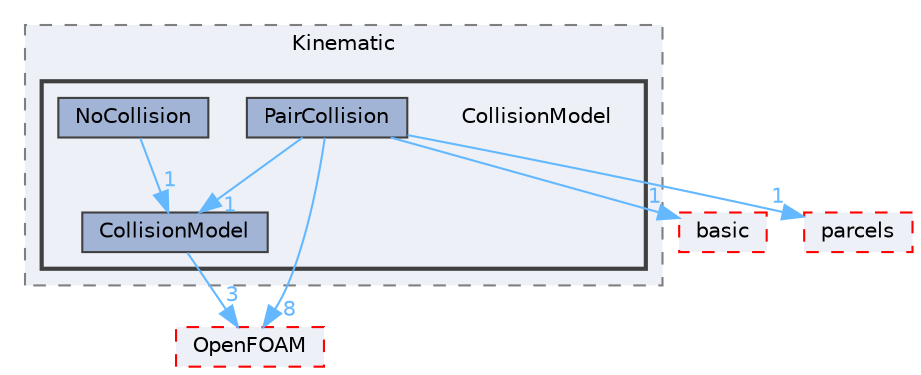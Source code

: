 digraph "src/lagrangian/intermediate/submodels/Kinematic/CollisionModel"
{
 // LATEX_PDF_SIZE
  bgcolor="transparent";
  edge [fontname=Helvetica,fontsize=10,labelfontname=Helvetica,labelfontsize=10];
  node [fontname=Helvetica,fontsize=10,shape=box,height=0.2,width=0.4];
  compound=true
  subgraph clusterdir_280ce042c33ce1e00a1fb89491254772 {
    graph [ bgcolor="#edf0f7", pencolor="grey50", label="Kinematic", fontname=Helvetica,fontsize=10 style="filled,dashed", URL="dir_280ce042c33ce1e00a1fb89491254772.html",tooltip=""]
  subgraph clusterdir_2bde217cd4c4c59a6845fe90485c2b1b {
    graph [ bgcolor="#edf0f7", pencolor="grey25", label="", fontname=Helvetica,fontsize=10 style="filled,bold", URL="dir_2bde217cd4c4c59a6845fe90485c2b1b.html",tooltip=""]
    dir_2bde217cd4c4c59a6845fe90485c2b1b [shape=plaintext, label="CollisionModel"];
  dir_4c391833c1c6a55065cef122be25c250 [label="CollisionModel", fillcolor="#a2b4d6", color="grey25", style="filled", URL="dir_4c391833c1c6a55065cef122be25c250.html",tooltip=""];
  dir_f5d3bc4664a7a9f346a5cf123f3421c3 [label="NoCollision", fillcolor="#a2b4d6", color="grey25", style="filled", URL="dir_f5d3bc4664a7a9f346a5cf123f3421c3.html",tooltip=""];
  dir_4348cf8d0fceec2d089699310dcaf53c [label="PairCollision", fillcolor="#a2b4d6", color="grey25", style="filled", URL="dir_4348cf8d0fceec2d089699310dcaf53c.html",tooltip=""];
  }
  }
  dir_c5473ff19b20e6ec4dfe5c310b3778a8 [label="OpenFOAM", fillcolor="#edf0f7", color="red", style="filled,dashed", URL="dir_c5473ff19b20e6ec4dfe5c310b3778a8.html",tooltip=""];
  dir_584e0ab0901b4327f36f4285cac7f2f8 [label="basic", fillcolor="#edf0f7", color="red", style="filled,dashed", URL="dir_584e0ab0901b4327f36f4285cac7f2f8.html",tooltip=""];
  dir_b8d19ddbdf0975644e34192d6313800e [label="parcels", fillcolor="#edf0f7", color="red", style="filled,dashed", URL="dir_b8d19ddbdf0975644e34192d6313800e.html",tooltip=""];
  dir_4c391833c1c6a55065cef122be25c250->dir_c5473ff19b20e6ec4dfe5c310b3778a8 [headlabel="3", labeldistance=1.5 headhref="dir_000539_002695.html" href="dir_000539_002695.html" color="steelblue1" fontcolor="steelblue1"];
  dir_f5d3bc4664a7a9f346a5cf123f3421c3->dir_4c391833c1c6a55065cef122be25c250 [headlabel="1", labeldistance=1.5 headhref="dir_002540_000539.html" href="dir_002540_000539.html" color="steelblue1" fontcolor="steelblue1"];
  dir_4348cf8d0fceec2d089699310dcaf53c->dir_4c391833c1c6a55065cef122be25c250 [headlabel="1", labeldistance=1.5 headhref="dir_002768_000539.html" href="dir_002768_000539.html" color="steelblue1" fontcolor="steelblue1"];
  dir_4348cf8d0fceec2d089699310dcaf53c->dir_584e0ab0901b4327f36f4285cac7f2f8 [headlabel="1", labeldistance=1.5 headhref="dir_002768_000211.html" href="dir_002768_000211.html" color="steelblue1" fontcolor="steelblue1"];
  dir_4348cf8d0fceec2d089699310dcaf53c->dir_c5473ff19b20e6ec4dfe5c310b3778a8 [headlabel="8", labeldistance=1.5 headhref="dir_002768_002695.html" href="dir_002768_002695.html" color="steelblue1" fontcolor="steelblue1"];
  dir_4348cf8d0fceec2d089699310dcaf53c->dir_b8d19ddbdf0975644e34192d6313800e [headlabel="1", labeldistance=1.5 headhref="dir_002768_002785.html" href="dir_002768_002785.html" color="steelblue1" fontcolor="steelblue1"];
}
